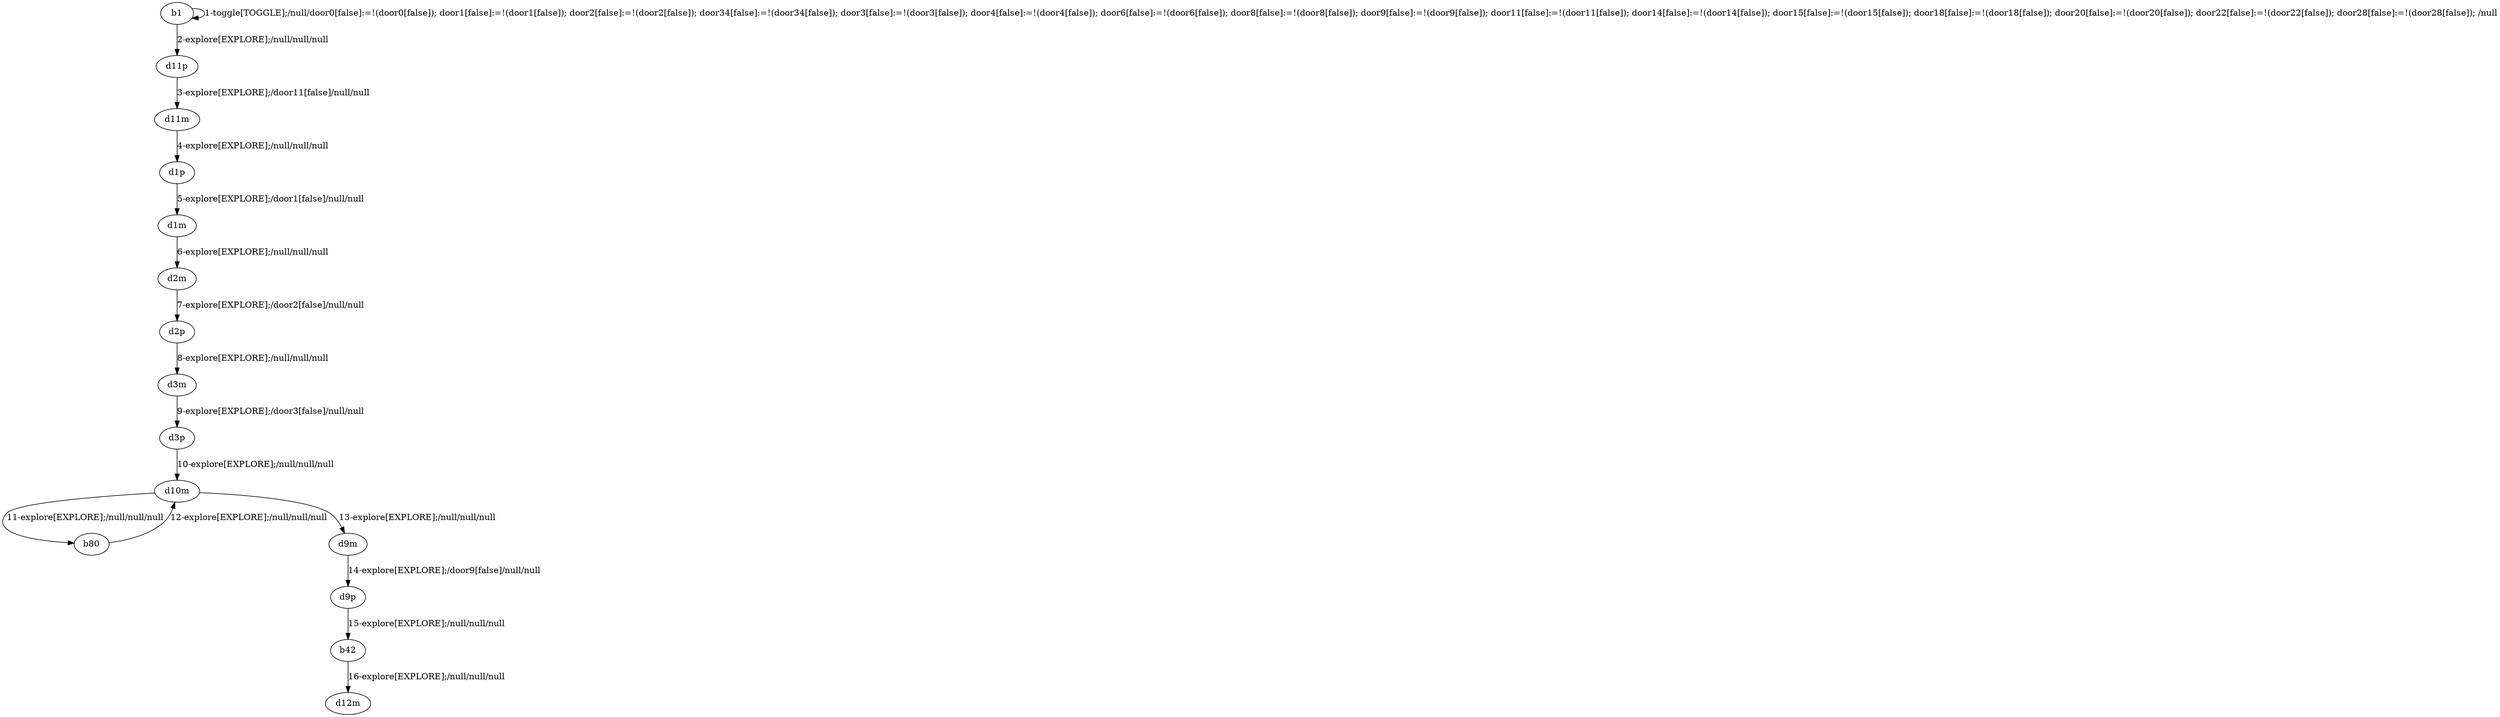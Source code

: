 # Total number of goals covered by this test: 1
# d10m --> b80

digraph g {
"b1" -> "b1" [label = "1-toggle[TOGGLE];/null/door0[false]:=!(door0[false]); door1[false]:=!(door1[false]); door2[false]:=!(door2[false]); door34[false]:=!(door34[false]); door3[false]:=!(door3[false]); door4[false]:=!(door4[false]); door6[false]:=!(door6[false]); door8[false]:=!(door8[false]); door9[false]:=!(door9[false]); door11[false]:=!(door11[false]); door14[false]:=!(door14[false]); door15[false]:=!(door15[false]); door18[false]:=!(door18[false]); door20[false]:=!(door20[false]); door22[false]:=!(door22[false]); door28[false]:=!(door28[false]); /null"];
"b1" -> "d11p" [label = "2-explore[EXPLORE];/null/null/null"];
"d11p" -> "d11m" [label = "3-explore[EXPLORE];/door11[false]/null/null"];
"d11m" -> "d1p" [label = "4-explore[EXPLORE];/null/null/null"];
"d1p" -> "d1m" [label = "5-explore[EXPLORE];/door1[false]/null/null"];
"d1m" -> "d2m" [label = "6-explore[EXPLORE];/null/null/null"];
"d2m" -> "d2p" [label = "7-explore[EXPLORE];/door2[false]/null/null"];
"d2p" -> "d3m" [label = "8-explore[EXPLORE];/null/null/null"];
"d3m" -> "d3p" [label = "9-explore[EXPLORE];/door3[false]/null/null"];
"d3p" -> "d10m" [label = "10-explore[EXPLORE];/null/null/null"];
"d10m" -> "b80" [label = "11-explore[EXPLORE];/null/null/null"];
"b80" -> "d10m" [label = "12-explore[EXPLORE];/null/null/null"];
"d10m" -> "d9m" [label = "13-explore[EXPLORE];/null/null/null"];
"d9m" -> "d9p" [label = "14-explore[EXPLORE];/door9[false]/null/null"];
"d9p" -> "b42" [label = "15-explore[EXPLORE];/null/null/null"];
"b42" -> "d12m" [label = "16-explore[EXPLORE];/null/null/null"];
}